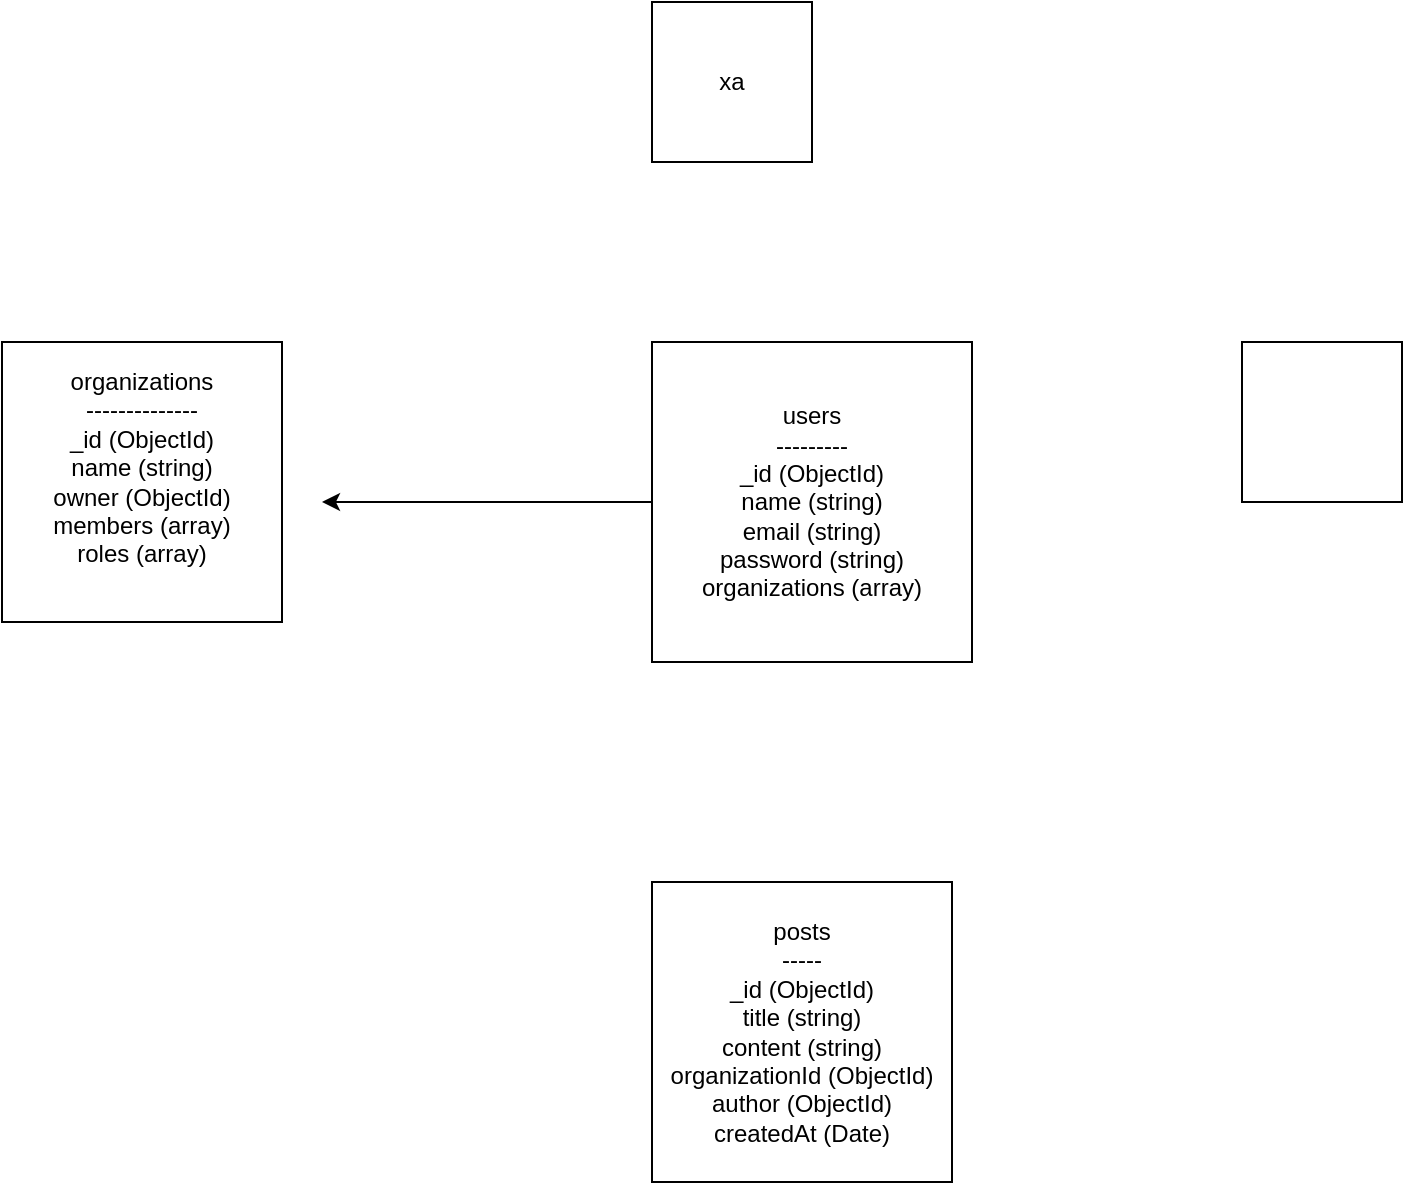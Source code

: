 <mxfile version="25.0.3">
  <diagram name="Page-1" id="sT0B9XRmlBYrJyYw0LIm">
    <mxGraphModel dx="2954" dy="1098" grid="1" gridSize="10" guides="1" tooltips="1" connect="1" arrows="1" fold="1" page="1" pageScale="1" pageWidth="850" pageHeight="1100" math="0" shadow="0">
      <root>
        <mxCell id="0" />
        <mxCell id="1" parent="0" />
        <mxCell id="XXbTEJKLa-23aaEHA9QX-1" value="&lt;div&gt;organizations&lt;/div&gt;&lt;div&gt;--------------&lt;/div&gt;&lt;div&gt;_id (ObjectId)&lt;/div&gt;&lt;div&gt;name (string)&lt;/div&gt;&lt;div&gt;owner (ObjectId)&lt;/div&gt;&lt;div&gt;members (array)&lt;/div&gt;&lt;div&gt;roles (array)&lt;/div&gt;&lt;div&gt;&lt;br&gt;&lt;/div&gt;" style="whiteSpace=wrap;html=1;aspect=fixed;" vertex="1" parent="1">
          <mxGeometry x="20" y="220" width="140" height="140" as="geometry" />
        </mxCell>
        <mxCell id="XXbTEJKLa-23aaEHA9QX-3" style="edgeStyle=orthogonalEdgeStyle;rounded=0;orthogonalLoop=1;jettySize=auto;html=1;" edge="1" parent="1" source="XXbTEJKLa-23aaEHA9QX-2">
          <mxGeometry relative="1" as="geometry">
            <mxPoint x="180" y="300" as="targetPoint" />
            <Array as="points">
              <mxPoint x="210" y="300" />
              <mxPoint x="210" y="300" />
            </Array>
          </mxGeometry>
        </mxCell>
        <mxCell id="XXbTEJKLa-23aaEHA9QX-2" value="users&lt;br/&gt;---------&lt;br/&gt;_id (ObjectId)&lt;br/&gt;name (string)&lt;br/&gt;email (string)&lt;br/&gt;password (string)&lt;br/&gt;organizations (array)" style="whiteSpace=wrap;html=1;aspect=fixed;" vertex="1" parent="1">
          <mxGeometry x="345" y="220" width="160" height="160" as="geometry" />
        </mxCell>
        <mxCell id="XXbTEJKLa-23aaEHA9QX-4" value="posts&#xa;-----&#xa;_id (ObjectId)&#xa;title (string)&#xa;content (string)&#xa;organizationId (ObjectId)&#xa;author (ObjectId)&#xa;createdAt (Date)" style="whiteSpace=wrap;html=1;aspect=fixed;" vertex="1" parent="1">
          <mxGeometry x="345" y="490" width="150" height="150" as="geometry" />
        </mxCell>
        <mxCell id="XXbTEJKLa-23aaEHA9QX-5" value="xa" style="whiteSpace=wrap;html=1;aspect=fixed;" vertex="1" parent="1">
          <mxGeometry x="345" y="50" width="80" height="80" as="geometry" />
        </mxCell>
        <mxCell id="XXbTEJKLa-23aaEHA9QX-6" value="" style="whiteSpace=wrap;html=1;aspect=fixed;" vertex="1" parent="1">
          <mxGeometry x="640" y="220" width="80" height="80" as="geometry" />
        </mxCell>
      </root>
    </mxGraphModel>
  </diagram>
</mxfile>
